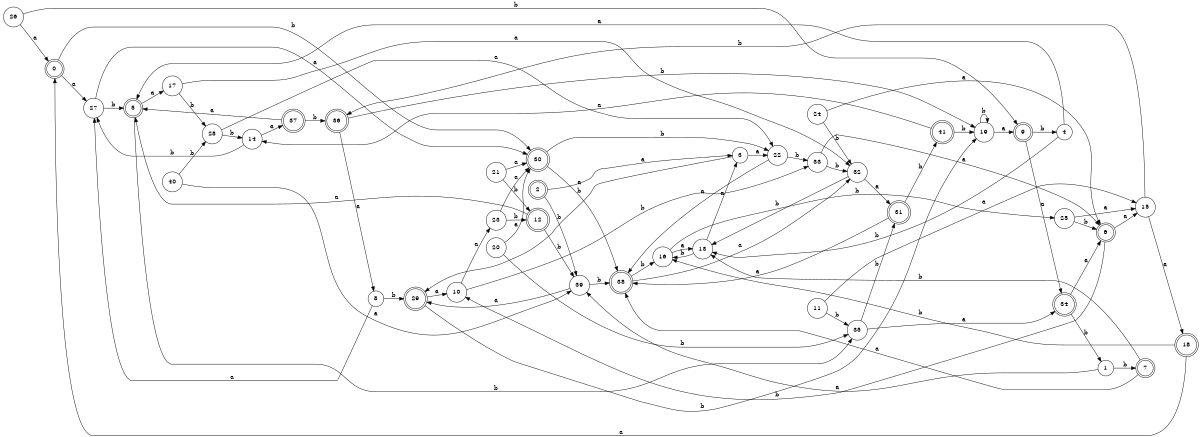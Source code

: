 digraph n34_5 {
__start0 [label="" shape="none"];

rankdir=LR;
size="8,5";

s0 [style="rounded,filled", color="black", fillcolor="white" shape="doublecircle", label="0"];
s1 [style="filled", color="black", fillcolor="white" shape="circle", label="1"];
s2 [style="rounded,filled", color="black", fillcolor="white" shape="doublecircle", label="2"];
s3 [style="filled", color="black", fillcolor="white" shape="circle", label="3"];
s4 [style="filled", color="black", fillcolor="white" shape="circle", label="4"];
s5 [style="rounded,filled", color="black", fillcolor="white" shape="doublecircle", label="5"];
s6 [style="rounded,filled", color="black", fillcolor="white" shape="doublecircle", label="6"];
s7 [style="rounded,filled", color="black", fillcolor="white" shape="doublecircle", label="7"];
s8 [style="filled", color="black", fillcolor="white" shape="circle", label="8"];
s9 [style="rounded,filled", color="black", fillcolor="white" shape="doublecircle", label="9"];
s10 [style="filled", color="black", fillcolor="white" shape="circle", label="10"];
s11 [style="filled", color="black", fillcolor="white" shape="circle", label="11"];
s12 [style="rounded,filled", color="black", fillcolor="white" shape="doublecircle", label="12"];
s13 [style="filled", color="black", fillcolor="white" shape="circle", label="13"];
s14 [style="filled", color="black", fillcolor="white" shape="circle", label="14"];
s15 [style="filled", color="black", fillcolor="white" shape="circle", label="15"];
s16 [style="filled", color="black", fillcolor="white" shape="circle", label="16"];
s17 [style="filled", color="black", fillcolor="white" shape="circle", label="17"];
s18 [style="rounded,filled", color="black", fillcolor="white" shape="doublecircle", label="18"];
s19 [style="filled", color="black", fillcolor="white" shape="circle", label="19"];
s20 [style="filled", color="black", fillcolor="white" shape="circle", label="20"];
s21 [style="filled", color="black", fillcolor="white" shape="circle", label="21"];
s22 [style="filled", color="black", fillcolor="white" shape="circle", label="22"];
s23 [style="filled", color="black", fillcolor="white" shape="circle", label="23"];
s24 [style="filled", color="black", fillcolor="white" shape="circle", label="24"];
s25 [style="filled", color="black", fillcolor="white" shape="circle", label="25"];
s26 [style="filled", color="black", fillcolor="white" shape="circle", label="26"];
s27 [style="filled", color="black", fillcolor="white" shape="circle", label="27"];
s28 [style="filled", color="black", fillcolor="white" shape="circle", label="28"];
s29 [style="rounded,filled", color="black", fillcolor="white" shape="doublecircle", label="29"];
s30 [style="rounded,filled", color="black", fillcolor="white" shape="doublecircle", label="30"];
s31 [style="rounded,filled", color="black", fillcolor="white" shape="doublecircle", label="31"];
s32 [style="filled", color="black", fillcolor="white" shape="circle", label="32"];
s33 [style="filled", color="black", fillcolor="white" shape="circle", label="33"];
s34 [style="rounded,filled", color="black", fillcolor="white" shape="doublecircle", label="34"];
s35 [style="filled", color="black", fillcolor="white" shape="circle", label="35"];
s36 [style="rounded,filled", color="black", fillcolor="white" shape="doublecircle", label="36"];
s37 [style="rounded,filled", color="black", fillcolor="white" shape="doublecircle", label="37"];
s38 [style="rounded,filled", color="black", fillcolor="white" shape="doublecircle", label="38"];
s39 [style="filled", color="black", fillcolor="white" shape="circle", label="39"];
s40 [style="filled", color="black", fillcolor="white" shape="circle", label="40"];
s41 [style="rounded,filled", color="black", fillcolor="white" shape="doublecircle", label="41"];
s0 -> s27 [label="a"];
s0 -> s30 [label="b"];
s1 -> s39 [label="a"];
s1 -> s7 [label="b"];
s2 -> s3 [label="a"];
s2 -> s39 [label="b"];
s3 -> s22 [label="a"];
s3 -> s29 [label="b"];
s4 -> s5 [label="a"];
s4 -> s13 [label="b"];
s5 -> s17 [label="a"];
s5 -> s35 [label="b"];
s6 -> s15 [label="a"];
s6 -> s10 [label="b"];
s7 -> s38 [label="a"];
s7 -> s13 [label="b"];
s8 -> s27 [label="a"];
s8 -> s29 [label="b"];
s9 -> s34 [label="a"];
s9 -> s4 [label="b"];
s10 -> s23 [label="a"];
s10 -> s33 [label="b"];
s11 -> s15 [label="a"];
s11 -> s35 [label="b"];
s12 -> s5 [label="a"];
s12 -> s39 [label="b"];
s13 -> s3 [label="a"];
s13 -> s16 [label="b"];
s14 -> s37 [label="a"];
s14 -> s27 [label="b"];
s15 -> s18 [label="a"];
s15 -> s36 [label="b"];
s16 -> s13 [label="a"];
s16 -> s25 [label="b"];
s17 -> s32 [label="a"];
s17 -> s28 [label="b"];
s18 -> s0 [label="a"];
s18 -> s16 [label="b"];
s19 -> s9 [label="a"];
s19 -> s19 [label="b"];
s20 -> s30 [label="a"];
s20 -> s35 [label="b"];
s21 -> s30 [label="a"];
s21 -> s12 [label="b"];
s22 -> s38 [label="a"];
s22 -> s33 [label="b"];
s23 -> s30 [label="a"];
s23 -> s12 [label="b"];
s24 -> s6 [label="a"];
s24 -> s32 [label="b"];
s25 -> s15 [label="a"];
s25 -> s6 [label="b"];
s26 -> s0 [label="a"];
s26 -> s9 [label="b"];
s27 -> s30 [label="a"];
s27 -> s5 [label="b"];
s28 -> s22 [label="a"];
s28 -> s14 [label="b"];
s29 -> s10 [label="a"];
s29 -> s19 [label="b"];
s30 -> s38 [label="a"];
s30 -> s22 [label="b"];
s31 -> s38 [label="a"];
s31 -> s41 [label="b"];
s32 -> s31 [label="a"];
s32 -> s13 [label="b"];
s33 -> s6 [label="a"];
s33 -> s32 [label="b"];
s34 -> s6 [label="a"];
s34 -> s1 [label="b"];
s35 -> s34 [label="a"];
s35 -> s31 [label="b"];
s36 -> s8 [label="a"];
s36 -> s19 [label="b"];
s37 -> s5 [label="a"];
s37 -> s36 [label="b"];
s38 -> s32 [label="a"];
s38 -> s16 [label="b"];
s39 -> s29 [label="a"];
s39 -> s38 [label="b"];
s40 -> s39 [label="a"];
s40 -> s28 [label="b"];
s41 -> s14 [label="a"];
s41 -> s19 [label="b"];

}